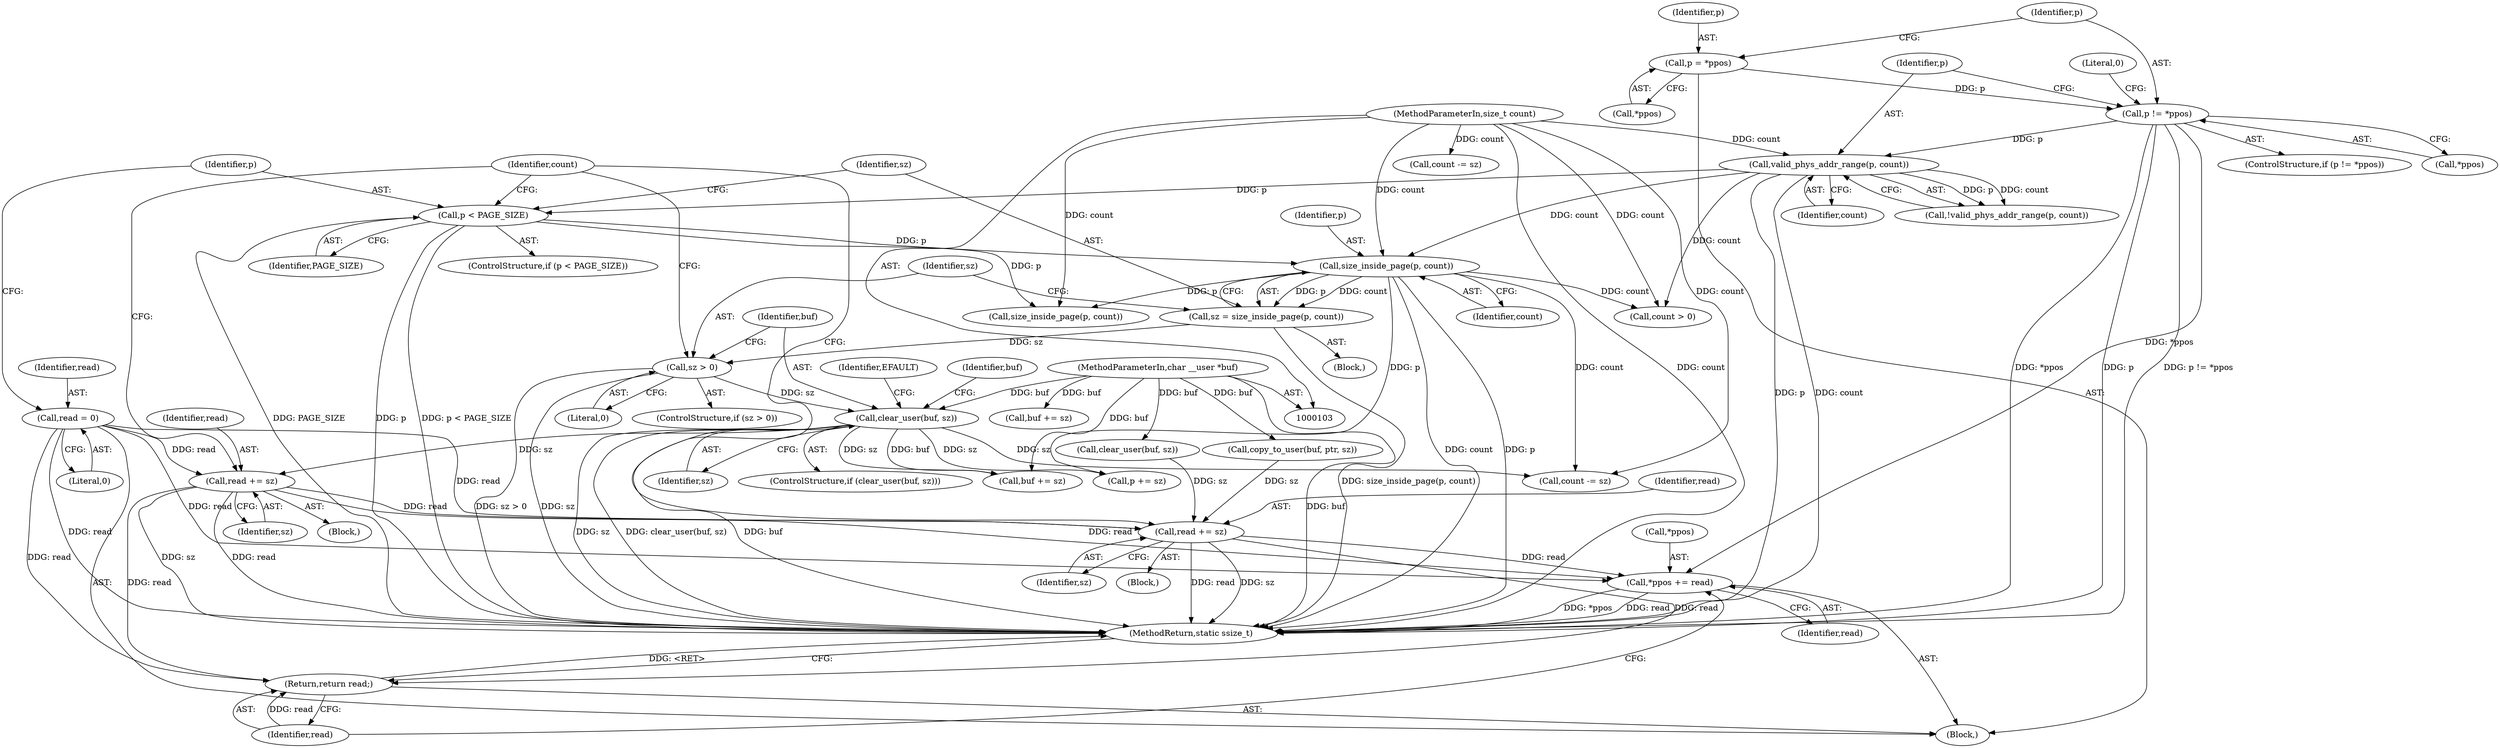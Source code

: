 digraph "0_linux_a4866aa812518ed1a37d8ea0c881dc946409de94_0@API" {
"1000166" [label="(Call,read += sz)"];
"1000151" [label="(Call,clear_user(buf, sz))"];
"1000105" [label="(MethodParameterIn,char __user *buf)"];
"1000146" [label="(Call,sz > 0)"];
"1000140" [label="(Call,sz = size_inside_page(p, count))"];
"1000142" [label="(Call,size_inside_page(p, count))"];
"1000136" [label="(Call,p < PAGE_SIZE)"];
"1000126" [label="(Call,valid_phys_addr_range(p, count))"];
"1000118" [label="(Call,p != *ppos)"];
"1000110" [label="(Call,p = *ppos)"];
"1000106" [label="(MethodParameterIn,size_t count)"];
"1000132" [label="(Call,read = 0)"];
"1000238" [label="(Call,read += sz)"];
"1000241" [label="(Call,*ppos += read)"];
"1000245" [label="(Return,return read;)"];
"1000139" [label="(Block,)"];
"1000166" [label="(Call,read += sz)"];
"1000242" [label="(Call,*ppos)"];
"1000126" [label="(Call,valid_phys_addr_range(p, count))"];
"1000128" [label="(Identifier,count)"];
"1000247" [label="(MethodReturn,static ssize_t)"];
"1000246" [label="(Identifier,read)"];
"1000151" [label="(Call,clear_user(buf, sz))"];
"1000143" [label="(Identifier,p)"];
"1000137" [label="(Identifier,p)"];
"1000167" [label="(Identifier,read)"];
"1000157" [label="(Call,buf += sz)"];
"1000117" [label="(ControlStructure,if (p != *ppos))"];
"1000141" [label="(Identifier,sz)"];
"1000171" [label="(Identifier,count)"];
"1000140" [label="(Call,sz = size_inside_page(p, count))"];
"1000111" [label="(Identifier,p)"];
"1000110" [label="(Call,p = *ppos)"];
"1000120" [label="(Call,*ppos)"];
"1000156" [label="(Identifier,EFAULT)"];
"1000142" [label="(Call,size_inside_page(p, count))"];
"1000119" [label="(Identifier,p)"];
"1000118" [label="(Call,p != *ppos)"];
"1000136" [label="(Call,p < PAGE_SIZE)"];
"1000148" [label="(Literal,0)"];
"1000160" [label="(Call,p += sz)"];
"1000147" [label="(Identifier,sz)"];
"1000135" [label="(ControlStructure,if (p < PAGE_SIZE))"];
"1000138" [label="(Identifier,PAGE_SIZE)"];
"1000200" [label="(Call,clear_user(buf, sz))"];
"1000108" [label="(Block,)"];
"1000146" [label="(Call,sz > 0)"];
"1000245" [label="(Return,return read;)"];
"1000153" [label="(Identifier,sz)"];
"1000217" [label="(Call,copy_to_user(buf, ptr, sz))"];
"1000229" [label="(Call,buf += sz)"];
"1000178" [label="(Call,size_inside_page(p, count))"];
"1000133" [label="(Identifier,read)"];
"1000240" [label="(Identifier,sz)"];
"1000125" [label="(Call,!valid_phys_addr_range(p, count))"];
"1000127" [label="(Identifier,p)"];
"1000112" [label="(Call,*ppos)"];
"1000168" [label="(Identifier,sz)"];
"1000163" [label="(Call,count -= sz)"];
"1000235" [label="(Call,count -= sz)"];
"1000106" [label="(MethodParameterIn,size_t count)"];
"1000149" [label="(Block,)"];
"1000241" [label="(Call,*ppos += read)"];
"1000244" [label="(Identifier,read)"];
"1000238" [label="(Call,read += sz)"];
"1000134" [label="(Literal,0)"];
"1000132" [label="(Call,read = 0)"];
"1000152" [label="(Identifier,buf)"];
"1000170" [label="(Call,count > 0)"];
"1000145" [label="(ControlStructure,if (sz > 0))"];
"1000173" [label="(Block,)"];
"1000150" [label="(ControlStructure,if (clear_user(buf, sz)))"];
"1000105" [label="(MethodParameterIn,char __user *buf)"];
"1000158" [label="(Identifier,buf)"];
"1000123" [label="(Literal,0)"];
"1000239" [label="(Identifier,read)"];
"1000144" [label="(Identifier,count)"];
"1000166" -> "1000149"  [label="AST: "];
"1000166" -> "1000168"  [label="CFG: "];
"1000167" -> "1000166"  [label="AST: "];
"1000168" -> "1000166"  [label="AST: "];
"1000171" -> "1000166"  [label="CFG: "];
"1000166" -> "1000247"  [label="DDG: sz"];
"1000166" -> "1000247"  [label="DDG: read"];
"1000151" -> "1000166"  [label="DDG: sz"];
"1000132" -> "1000166"  [label="DDG: read"];
"1000166" -> "1000238"  [label="DDG: read"];
"1000166" -> "1000241"  [label="DDG: read"];
"1000166" -> "1000245"  [label="DDG: read"];
"1000151" -> "1000150"  [label="AST: "];
"1000151" -> "1000153"  [label="CFG: "];
"1000152" -> "1000151"  [label="AST: "];
"1000153" -> "1000151"  [label="AST: "];
"1000156" -> "1000151"  [label="CFG: "];
"1000158" -> "1000151"  [label="CFG: "];
"1000151" -> "1000247"  [label="DDG: clear_user(buf, sz)"];
"1000151" -> "1000247"  [label="DDG: buf"];
"1000151" -> "1000247"  [label="DDG: sz"];
"1000105" -> "1000151"  [label="DDG: buf"];
"1000146" -> "1000151"  [label="DDG: sz"];
"1000151" -> "1000157"  [label="DDG: sz"];
"1000151" -> "1000157"  [label="DDG: buf"];
"1000151" -> "1000160"  [label="DDG: sz"];
"1000151" -> "1000163"  [label="DDG: sz"];
"1000105" -> "1000103"  [label="AST: "];
"1000105" -> "1000247"  [label="DDG: buf"];
"1000105" -> "1000157"  [label="DDG: buf"];
"1000105" -> "1000200"  [label="DDG: buf"];
"1000105" -> "1000217"  [label="DDG: buf"];
"1000105" -> "1000229"  [label="DDG: buf"];
"1000146" -> "1000145"  [label="AST: "];
"1000146" -> "1000148"  [label="CFG: "];
"1000147" -> "1000146"  [label="AST: "];
"1000148" -> "1000146"  [label="AST: "];
"1000152" -> "1000146"  [label="CFG: "];
"1000171" -> "1000146"  [label="CFG: "];
"1000146" -> "1000247"  [label="DDG: sz > 0"];
"1000146" -> "1000247"  [label="DDG: sz"];
"1000140" -> "1000146"  [label="DDG: sz"];
"1000140" -> "1000139"  [label="AST: "];
"1000140" -> "1000142"  [label="CFG: "];
"1000141" -> "1000140"  [label="AST: "];
"1000142" -> "1000140"  [label="AST: "];
"1000147" -> "1000140"  [label="CFG: "];
"1000140" -> "1000247"  [label="DDG: size_inside_page(p, count)"];
"1000142" -> "1000140"  [label="DDG: p"];
"1000142" -> "1000140"  [label="DDG: count"];
"1000142" -> "1000144"  [label="CFG: "];
"1000143" -> "1000142"  [label="AST: "];
"1000144" -> "1000142"  [label="AST: "];
"1000142" -> "1000247"  [label="DDG: count"];
"1000142" -> "1000247"  [label="DDG: p"];
"1000136" -> "1000142"  [label="DDG: p"];
"1000126" -> "1000142"  [label="DDG: count"];
"1000106" -> "1000142"  [label="DDG: count"];
"1000142" -> "1000160"  [label="DDG: p"];
"1000142" -> "1000163"  [label="DDG: count"];
"1000142" -> "1000170"  [label="DDG: count"];
"1000142" -> "1000178"  [label="DDG: p"];
"1000136" -> "1000135"  [label="AST: "];
"1000136" -> "1000138"  [label="CFG: "];
"1000137" -> "1000136"  [label="AST: "];
"1000138" -> "1000136"  [label="AST: "];
"1000141" -> "1000136"  [label="CFG: "];
"1000171" -> "1000136"  [label="CFG: "];
"1000136" -> "1000247"  [label="DDG: p < PAGE_SIZE"];
"1000136" -> "1000247"  [label="DDG: PAGE_SIZE"];
"1000136" -> "1000247"  [label="DDG: p"];
"1000126" -> "1000136"  [label="DDG: p"];
"1000136" -> "1000178"  [label="DDG: p"];
"1000126" -> "1000125"  [label="AST: "];
"1000126" -> "1000128"  [label="CFG: "];
"1000127" -> "1000126"  [label="AST: "];
"1000128" -> "1000126"  [label="AST: "];
"1000125" -> "1000126"  [label="CFG: "];
"1000126" -> "1000247"  [label="DDG: p"];
"1000126" -> "1000247"  [label="DDG: count"];
"1000126" -> "1000125"  [label="DDG: p"];
"1000126" -> "1000125"  [label="DDG: count"];
"1000118" -> "1000126"  [label="DDG: p"];
"1000106" -> "1000126"  [label="DDG: count"];
"1000126" -> "1000170"  [label="DDG: count"];
"1000118" -> "1000117"  [label="AST: "];
"1000118" -> "1000120"  [label="CFG: "];
"1000119" -> "1000118"  [label="AST: "];
"1000120" -> "1000118"  [label="AST: "];
"1000123" -> "1000118"  [label="CFG: "];
"1000127" -> "1000118"  [label="CFG: "];
"1000118" -> "1000247"  [label="DDG: p != *ppos"];
"1000118" -> "1000247"  [label="DDG: *ppos"];
"1000118" -> "1000247"  [label="DDG: p"];
"1000110" -> "1000118"  [label="DDG: p"];
"1000118" -> "1000241"  [label="DDG: *ppos"];
"1000110" -> "1000108"  [label="AST: "];
"1000110" -> "1000112"  [label="CFG: "];
"1000111" -> "1000110"  [label="AST: "];
"1000112" -> "1000110"  [label="AST: "];
"1000119" -> "1000110"  [label="CFG: "];
"1000106" -> "1000103"  [label="AST: "];
"1000106" -> "1000247"  [label="DDG: count"];
"1000106" -> "1000163"  [label="DDG: count"];
"1000106" -> "1000170"  [label="DDG: count"];
"1000106" -> "1000178"  [label="DDG: count"];
"1000106" -> "1000235"  [label="DDG: count"];
"1000132" -> "1000108"  [label="AST: "];
"1000132" -> "1000134"  [label="CFG: "];
"1000133" -> "1000132"  [label="AST: "];
"1000134" -> "1000132"  [label="AST: "];
"1000137" -> "1000132"  [label="CFG: "];
"1000132" -> "1000247"  [label="DDG: read"];
"1000132" -> "1000238"  [label="DDG: read"];
"1000132" -> "1000241"  [label="DDG: read"];
"1000132" -> "1000245"  [label="DDG: read"];
"1000238" -> "1000173"  [label="AST: "];
"1000238" -> "1000240"  [label="CFG: "];
"1000239" -> "1000238"  [label="AST: "];
"1000240" -> "1000238"  [label="AST: "];
"1000171" -> "1000238"  [label="CFG: "];
"1000238" -> "1000247"  [label="DDG: read"];
"1000238" -> "1000247"  [label="DDG: sz"];
"1000217" -> "1000238"  [label="DDG: sz"];
"1000200" -> "1000238"  [label="DDG: sz"];
"1000238" -> "1000241"  [label="DDG: read"];
"1000238" -> "1000245"  [label="DDG: read"];
"1000241" -> "1000108"  [label="AST: "];
"1000241" -> "1000244"  [label="CFG: "];
"1000242" -> "1000241"  [label="AST: "];
"1000244" -> "1000241"  [label="AST: "];
"1000246" -> "1000241"  [label="CFG: "];
"1000241" -> "1000247"  [label="DDG: *ppos"];
"1000241" -> "1000247"  [label="DDG: read"];
"1000245" -> "1000108"  [label="AST: "];
"1000245" -> "1000246"  [label="CFG: "];
"1000246" -> "1000245"  [label="AST: "];
"1000247" -> "1000245"  [label="CFG: "];
"1000245" -> "1000247"  [label="DDG: <RET>"];
"1000246" -> "1000245"  [label="DDG: read"];
}
